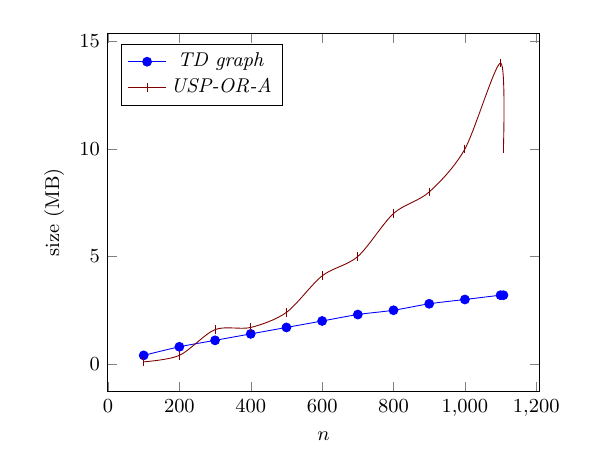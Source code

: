 \tikzstyle{textstyle}=[font=\fontsize{9}{9}\selectfont]
\begin{tikzpicture}[textstyle, scale=0.8]
    \begin{axis}[
        xlabel={$n$},
        ylabel={size (MB)},
		legend pos=north west
        ]
        
    \addplot[smooth,mark=*,color=blue, solid] plot coordinates {
		(100,0.4)
		(200,0.8)
		(300,1.1)
		(400,1.4)
		(500,1.7)
		(600,2.0)
		(700,2.3)
		(800,2.5)
		(900,2.8)
		(1000,3.0)
		(1100,3.2)
		(1108,3.2)
    };
    \addlegendentry{\textit{TD graph}}
    
    \addplot[smooth,mark=|,color=black!50!red, solid] plot coordinates {
		(100,0.1)
		(200,0.4)
		(300,1.6)
		(400,1.7)
		(500,2.4)
		(600,4.1)
		(700,5)
		(800,7)
		(900,8)
		(1000,10)
		(1100,14)
		(1108,10)
    };
    \addlegendentry{\textit{USP-OR-A}}
    
    \end{axis}
\end{tikzpicture}
